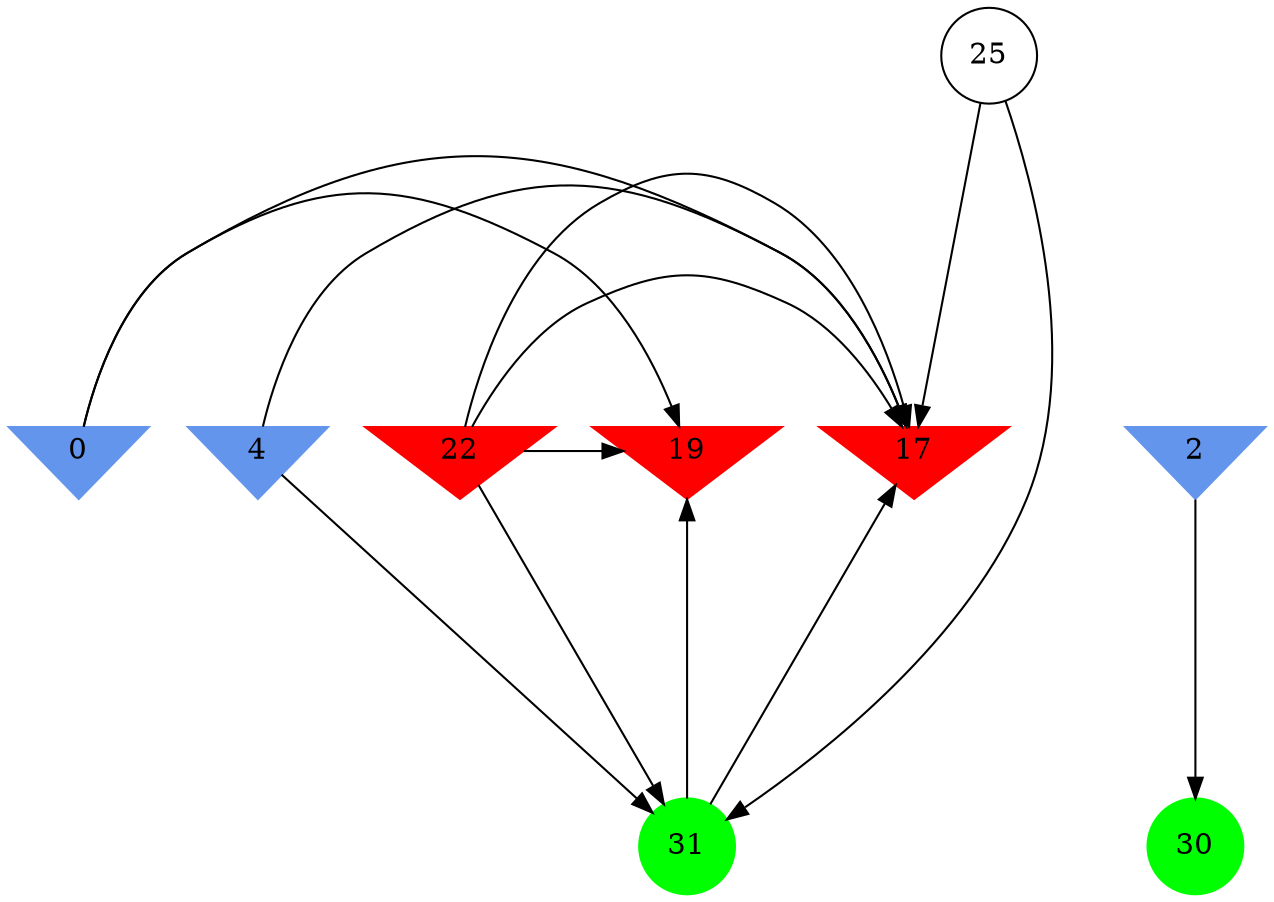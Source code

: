 digraph brain {
	ranksep=2.0;
	0 [shape=invtriangle,style=filled,color=cornflowerblue];
	2 [shape=invtriangle,style=filled,color=cornflowerblue];
	4 [shape=invtriangle,style=filled,color=cornflowerblue];
	17 [shape=invtriangle,style=filled,color=red];
	19 [shape=invtriangle,style=filled,color=red];
	22 [shape=invtriangle,style=filled,color=red];
	25 [shape=circle,color=black];
	30 [shape=circle,style=filled,color=green];
	31 [shape=circle,style=filled,color=green];
	22	->	19;
	22	->	17;
	0	->	19;
	0	->	17;
	31	->	19;
	31	->	17;
	22	->	31;
	22	->	17;
	4	->	31;
	4	->	17;
	25	->	31;
	25	->	17;
	2	->	30;
	{ rank=same; 0; 2; 4; 17; 19; 22; }
	{ rank=same; 25; }
	{ rank=same; 30; 31; }
}
